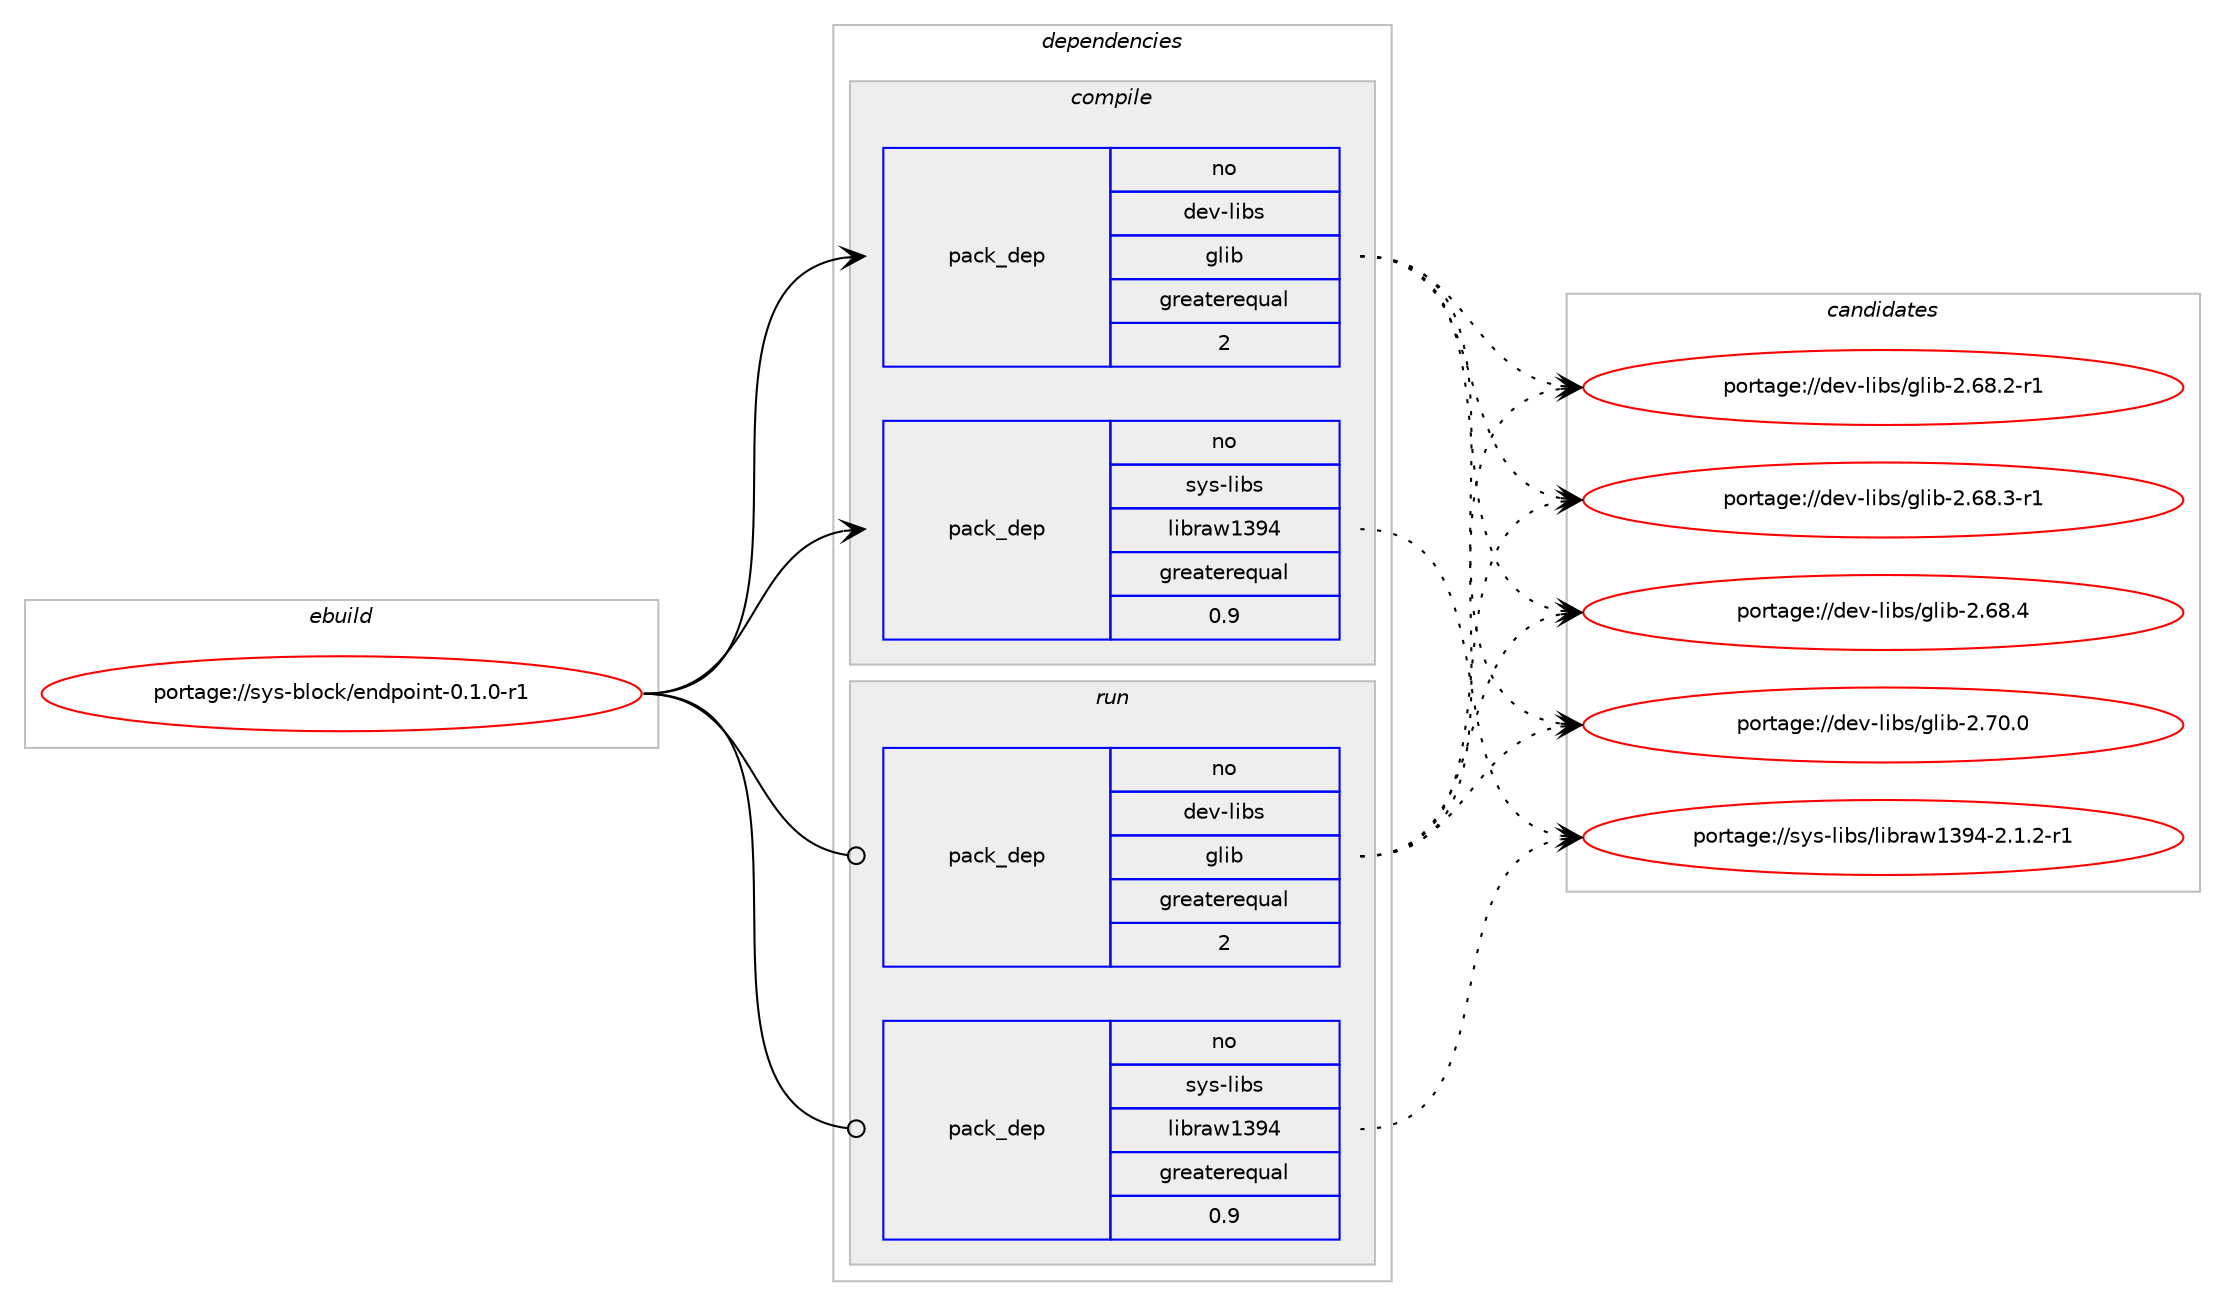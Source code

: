 digraph prolog {

# *************
# Graph options
# *************

newrank=true;
concentrate=true;
compound=true;
graph [rankdir=LR,fontname=Helvetica,fontsize=10,ranksep=1.5];#, ranksep=2.5, nodesep=0.2];
edge  [arrowhead=vee];
node  [fontname=Helvetica,fontsize=10];

# **********
# The ebuild
# **********

subgraph cluster_leftcol {
color=gray;
rank=same;
label=<<i>ebuild</i>>;
id [label="portage://sys-block/endpoint-0.1.0-r1", color=red, width=4, href="../sys-block/endpoint-0.1.0-r1.svg"];
}

# ****************
# The dependencies
# ****************

subgraph cluster_midcol {
color=gray;
label=<<i>dependencies</i>>;
subgraph cluster_compile {
fillcolor="#eeeeee";
style=filled;
label=<<i>compile</i>>;
subgraph pack250 {
dependency609 [label=<<TABLE BORDER="0" CELLBORDER="1" CELLSPACING="0" CELLPADDING="4" WIDTH="220"><TR><TD ROWSPAN="6" CELLPADDING="30">pack_dep</TD></TR><TR><TD WIDTH="110">no</TD></TR><TR><TD>dev-libs</TD></TR><TR><TD>glib</TD></TR><TR><TD>greaterequal</TD></TR><TR><TD>2</TD></TR></TABLE>>, shape=none, color=blue];
}
id:e -> dependency609:w [weight=20,style="solid",arrowhead="vee"];
subgraph pack251 {
dependency610 [label=<<TABLE BORDER="0" CELLBORDER="1" CELLSPACING="0" CELLPADDING="4" WIDTH="220"><TR><TD ROWSPAN="6" CELLPADDING="30">pack_dep</TD></TR><TR><TD WIDTH="110">no</TD></TR><TR><TD>sys-libs</TD></TR><TR><TD>libraw1394</TD></TR><TR><TD>greaterequal</TD></TR><TR><TD>0.9</TD></TR></TABLE>>, shape=none, color=blue];
}
id:e -> dependency610:w [weight=20,style="solid",arrowhead="vee"];
}
subgraph cluster_compileandrun {
fillcolor="#eeeeee";
style=filled;
label=<<i>compile and run</i>>;
}
subgraph cluster_run {
fillcolor="#eeeeee";
style=filled;
label=<<i>run</i>>;
subgraph pack252 {
dependency611 [label=<<TABLE BORDER="0" CELLBORDER="1" CELLSPACING="0" CELLPADDING="4" WIDTH="220"><TR><TD ROWSPAN="6" CELLPADDING="30">pack_dep</TD></TR><TR><TD WIDTH="110">no</TD></TR><TR><TD>dev-libs</TD></TR><TR><TD>glib</TD></TR><TR><TD>greaterequal</TD></TR><TR><TD>2</TD></TR></TABLE>>, shape=none, color=blue];
}
id:e -> dependency611:w [weight=20,style="solid",arrowhead="odot"];
subgraph pack253 {
dependency612 [label=<<TABLE BORDER="0" CELLBORDER="1" CELLSPACING="0" CELLPADDING="4" WIDTH="220"><TR><TD ROWSPAN="6" CELLPADDING="30">pack_dep</TD></TR><TR><TD WIDTH="110">no</TD></TR><TR><TD>sys-libs</TD></TR><TR><TD>libraw1394</TD></TR><TR><TD>greaterequal</TD></TR><TR><TD>0.9</TD></TR></TABLE>>, shape=none, color=blue];
}
id:e -> dependency612:w [weight=20,style="solid",arrowhead="odot"];
}
}

# **************
# The candidates
# **************

subgraph cluster_choices {
rank=same;
color=gray;
label=<<i>candidates</i>>;

subgraph choice250 {
color=black;
nodesep=1;
choice10010111845108105981154710310810598455046545646504511449 [label="portage://dev-libs/glib-2.68.2-r1", color=red, width=4,href="../dev-libs/glib-2.68.2-r1.svg"];
choice10010111845108105981154710310810598455046545646514511449 [label="portage://dev-libs/glib-2.68.3-r1", color=red, width=4,href="../dev-libs/glib-2.68.3-r1.svg"];
choice1001011184510810598115471031081059845504654564652 [label="portage://dev-libs/glib-2.68.4", color=red, width=4,href="../dev-libs/glib-2.68.4.svg"];
choice1001011184510810598115471031081059845504655484648 [label="portage://dev-libs/glib-2.70.0", color=red, width=4,href="../dev-libs/glib-2.70.0.svg"];
dependency609:e -> choice10010111845108105981154710310810598455046545646504511449:w [style=dotted,weight="100"];
dependency609:e -> choice10010111845108105981154710310810598455046545646514511449:w [style=dotted,weight="100"];
dependency609:e -> choice1001011184510810598115471031081059845504654564652:w [style=dotted,weight="100"];
dependency609:e -> choice1001011184510810598115471031081059845504655484648:w [style=dotted,weight="100"];
}
subgraph choice251 {
color=black;
nodesep=1;
choice1151211154510810598115471081059811497119495157524550464946504511449 [label="portage://sys-libs/libraw1394-2.1.2-r1", color=red, width=4,href="../sys-libs/libraw1394-2.1.2-r1.svg"];
dependency610:e -> choice1151211154510810598115471081059811497119495157524550464946504511449:w [style=dotted,weight="100"];
}
subgraph choice252 {
color=black;
nodesep=1;
choice10010111845108105981154710310810598455046545646504511449 [label="portage://dev-libs/glib-2.68.2-r1", color=red, width=4,href="../dev-libs/glib-2.68.2-r1.svg"];
choice10010111845108105981154710310810598455046545646514511449 [label="portage://dev-libs/glib-2.68.3-r1", color=red, width=4,href="../dev-libs/glib-2.68.3-r1.svg"];
choice1001011184510810598115471031081059845504654564652 [label="portage://dev-libs/glib-2.68.4", color=red, width=4,href="../dev-libs/glib-2.68.4.svg"];
choice1001011184510810598115471031081059845504655484648 [label="portage://dev-libs/glib-2.70.0", color=red, width=4,href="../dev-libs/glib-2.70.0.svg"];
dependency611:e -> choice10010111845108105981154710310810598455046545646504511449:w [style=dotted,weight="100"];
dependency611:e -> choice10010111845108105981154710310810598455046545646514511449:w [style=dotted,weight="100"];
dependency611:e -> choice1001011184510810598115471031081059845504654564652:w [style=dotted,weight="100"];
dependency611:e -> choice1001011184510810598115471031081059845504655484648:w [style=dotted,weight="100"];
}
subgraph choice253 {
color=black;
nodesep=1;
choice1151211154510810598115471081059811497119495157524550464946504511449 [label="portage://sys-libs/libraw1394-2.1.2-r1", color=red, width=4,href="../sys-libs/libraw1394-2.1.2-r1.svg"];
dependency612:e -> choice1151211154510810598115471081059811497119495157524550464946504511449:w [style=dotted,weight="100"];
}
}

}
